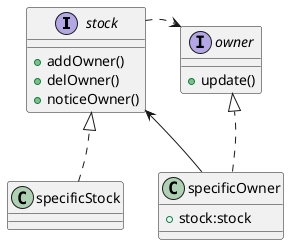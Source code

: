 @startuml
'https://plantuml.com/class-diagram

interface stock{
+addOwner()
+delOwner()
+noticeOwner()
}
interface owner{
+update()
}
class specificStock{

}
class specificOwner{
+stock:stock
}

specificOwner..|>owner
specificOwner.up[hidden].>owner

specificStock..|>stock
specificStock.up[hidden].>stock

stock.left[hidden].>owner
stock..>owner

specificOwner-->stock

specificOwner-up[hidden]->stock



@enduml